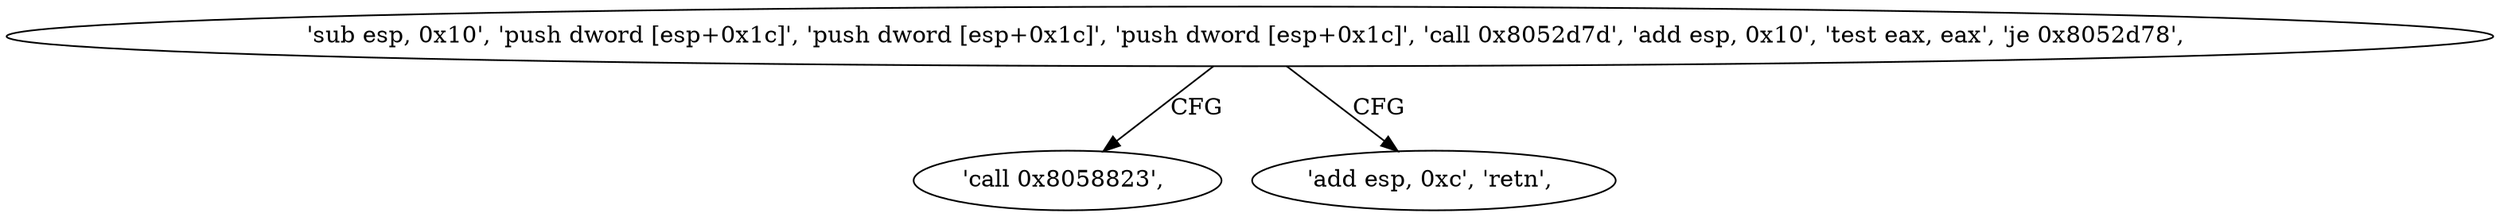 digraph "func" {
"134557017" [label = "'sub esp, 0x10', 'push dword [esp+0x1c]', 'push dword [esp+0x1c]', 'push dword [esp+0x1c]', 'call 0x8052d7d', 'add esp, 0x10', 'test eax, eax', 'je 0x8052d78', " ]
"134557048" [label = "'call 0x8058823', " ]
"134557044" [label = "'add esp, 0xc', 'retn', " ]
"134557017" -> "134557048" [ label = "CFG" ]
"134557017" -> "134557044" [ label = "CFG" ]
}
